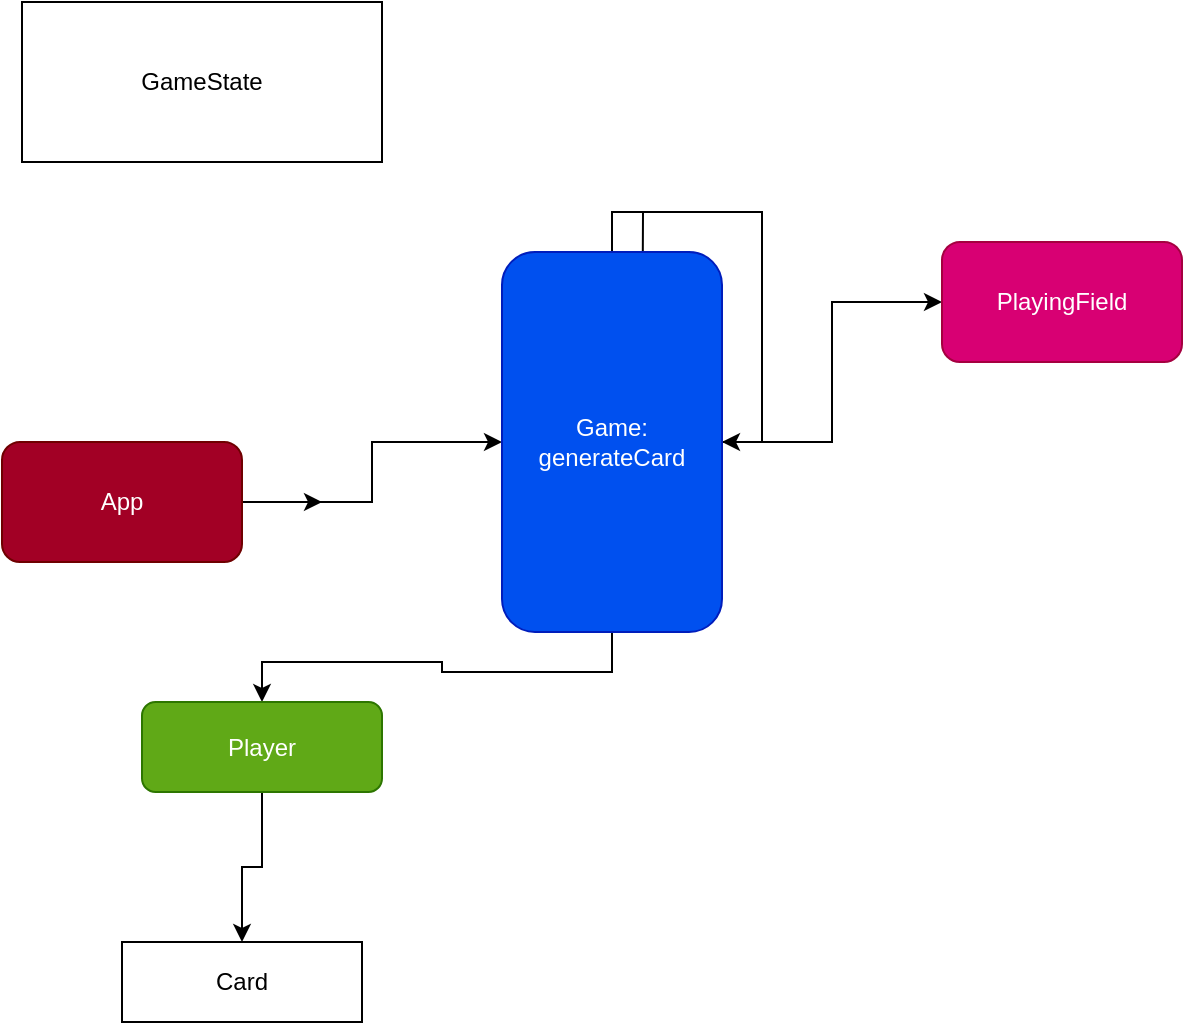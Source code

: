 <mxfile>
    <diagram id="1ATvfSJsrMhs2MWFwsaO" name="Page-1">
        <mxGraphModel dx="755" dy="722" grid="1" gridSize="10" guides="1" tooltips="1" connect="1" arrows="1" fold="1" page="1" pageScale="1" pageWidth="850" pageHeight="1100" math="0" shadow="0">
            <root>
                <mxCell id="0"/>
                <mxCell id="1" parent="0"/>
                <mxCell id="3" style="edgeStyle=orthogonalEdgeStyle;rounded=0;orthogonalLoop=1;jettySize=auto;html=1;exitX=1;exitY=0.5;exitDx=0;exitDy=0;" edge="1" parent="1" source="2">
                    <mxGeometry relative="1" as="geometry">
                        <mxPoint x="200" y="280" as="targetPoint"/>
                    </mxGeometry>
                </mxCell>
                <mxCell id="11" style="edgeStyle=orthogonalEdgeStyle;rounded=0;orthogonalLoop=1;jettySize=auto;html=1;exitX=1;exitY=0.5;exitDx=0;exitDy=0;" edge="1" parent="1" source="2" target="4">
                    <mxGeometry relative="1" as="geometry"/>
                </mxCell>
                <mxCell id="2" value="App" style="whiteSpace=wrap;html=1;fillColor=#a20025;strokeColor=#6F0000;fontColor=#ffffff;rounded=1;glass=0;" parent="1" vertex="1">
                    <mxGeometry x="40" y="250" width="120" height="60" as="geometry"/>
                </mxCell>
                <mxCell id="12" style="edgeStyle=orthogonalEdgeStyle;rounded=0;orthogonalLoop=1;jettySize=auto;html=1;entryX=1;entryY=0.5;entryDx=0;entryDy=0;" edge="1" parent="1" source="4" target="4">
                    <mxGeometry relative="1" as="geometry">
                        <mxPoint x="350" y="270" as="targetPoint"/>
                    </mxGeometry>
                </mxCell>
                <mxCell id="16" style="edgeStyle=orthogonalEdgeStyle;rounded=0;orthogonalLoop=1;jettySize=auto;html=1;entryX=0;entryY=0.5;entryDx=0;entryDy=0;" edge="1" parent="1" source="4" target="13">
                    <mxGeometry relative="1" as="geometry"/>
                </mxCell>
                <mxCell id="15" style="edgeStyle=orthogonalEdgeStyle;rounded=0;orthogonalLoop=1;jettySize=auto;html=1;" edge="1" parent="1" source="4">
                    <mxGeometry relative="1" as="geometry">
                        <mxPoint x="360" y="240" as="targetPoint"/>
                    </mxGeometry>
                </mxCell>
                <mxCell id="21" style="edgeStyle=orthogonalEdgeStyle;rounded=0;orthogonalLoop=1;jettySize=auto;html=1;exitX=0.5;exitY=1;exitDx=0;exitDy=0;" edge="1" parent="1" source="4" target="18">
                    <mxGeometry relative="1" as="geometry"/>
                </mxCell>
                <mxCell id="4" value="Game:&lt;br&gt;generateCard" style="whiteSpace=wrap;html=1;align=center;fontColor=#ffffff;rounded=1;fillColor=#0050ef;strokeColor=#001DBC;autosize=0;container=0;overflow=visible;" parent="1" vertex="1">
                    <mxGeometry x="290" y="155" width="110" height="190" as="geometry"/>
                </mxCell>
                <mxCell id="13" value="PlayingField" style="whiteSpace=wrap;html=1;fillColor=#d80073;strokeColor=#A50040;fontColor=#ffffff;rounded=1;" vertex="1" parent="1">
                    <mxGeometry x="510" y="150" width="120" height="60" as="geometry"/>
                </mxCell>
                <mxCell id="23" style="edgeStyle=orthogonalEdgeStyle;rounded=0;orthogonalLoop=1;jettySize=auto;html=1;" edge="1" parent="1" source="18" target="22">
                    <mxGeometry relative="1" as="geometry"/>
                </mxCell>
                <mxCell id="18" value="Player" style="whiteSpace=wrap;html=1;fillColor=#60a917;strokeColor=#2D7600;fontColor=#ffffff;rounded=1;" vertex="1" parent="1">
                    <mxGeometry x="110" y="380" width="120" height="45" as="geometry"/>
                </mxCell>
                <mxCell id="22" value="Card" style="whiteSpace=wrap;html=1;" vertex="1" parent="1">
                    <mxGeometry x="100" y="500" width="120" height="40" as="geometry"/>
                </mxCell>
                <mxCell id="24" value="GameState" style="whiteSpace=wrap;html=1;" vertex="1" parent="1">
                    <mxGeometry x="50" y="30" width="180" height="80" as="geometry"/>
                </mxCell>
            </root>
        </mxGraphModel>
    </diagram>
</mxfile>